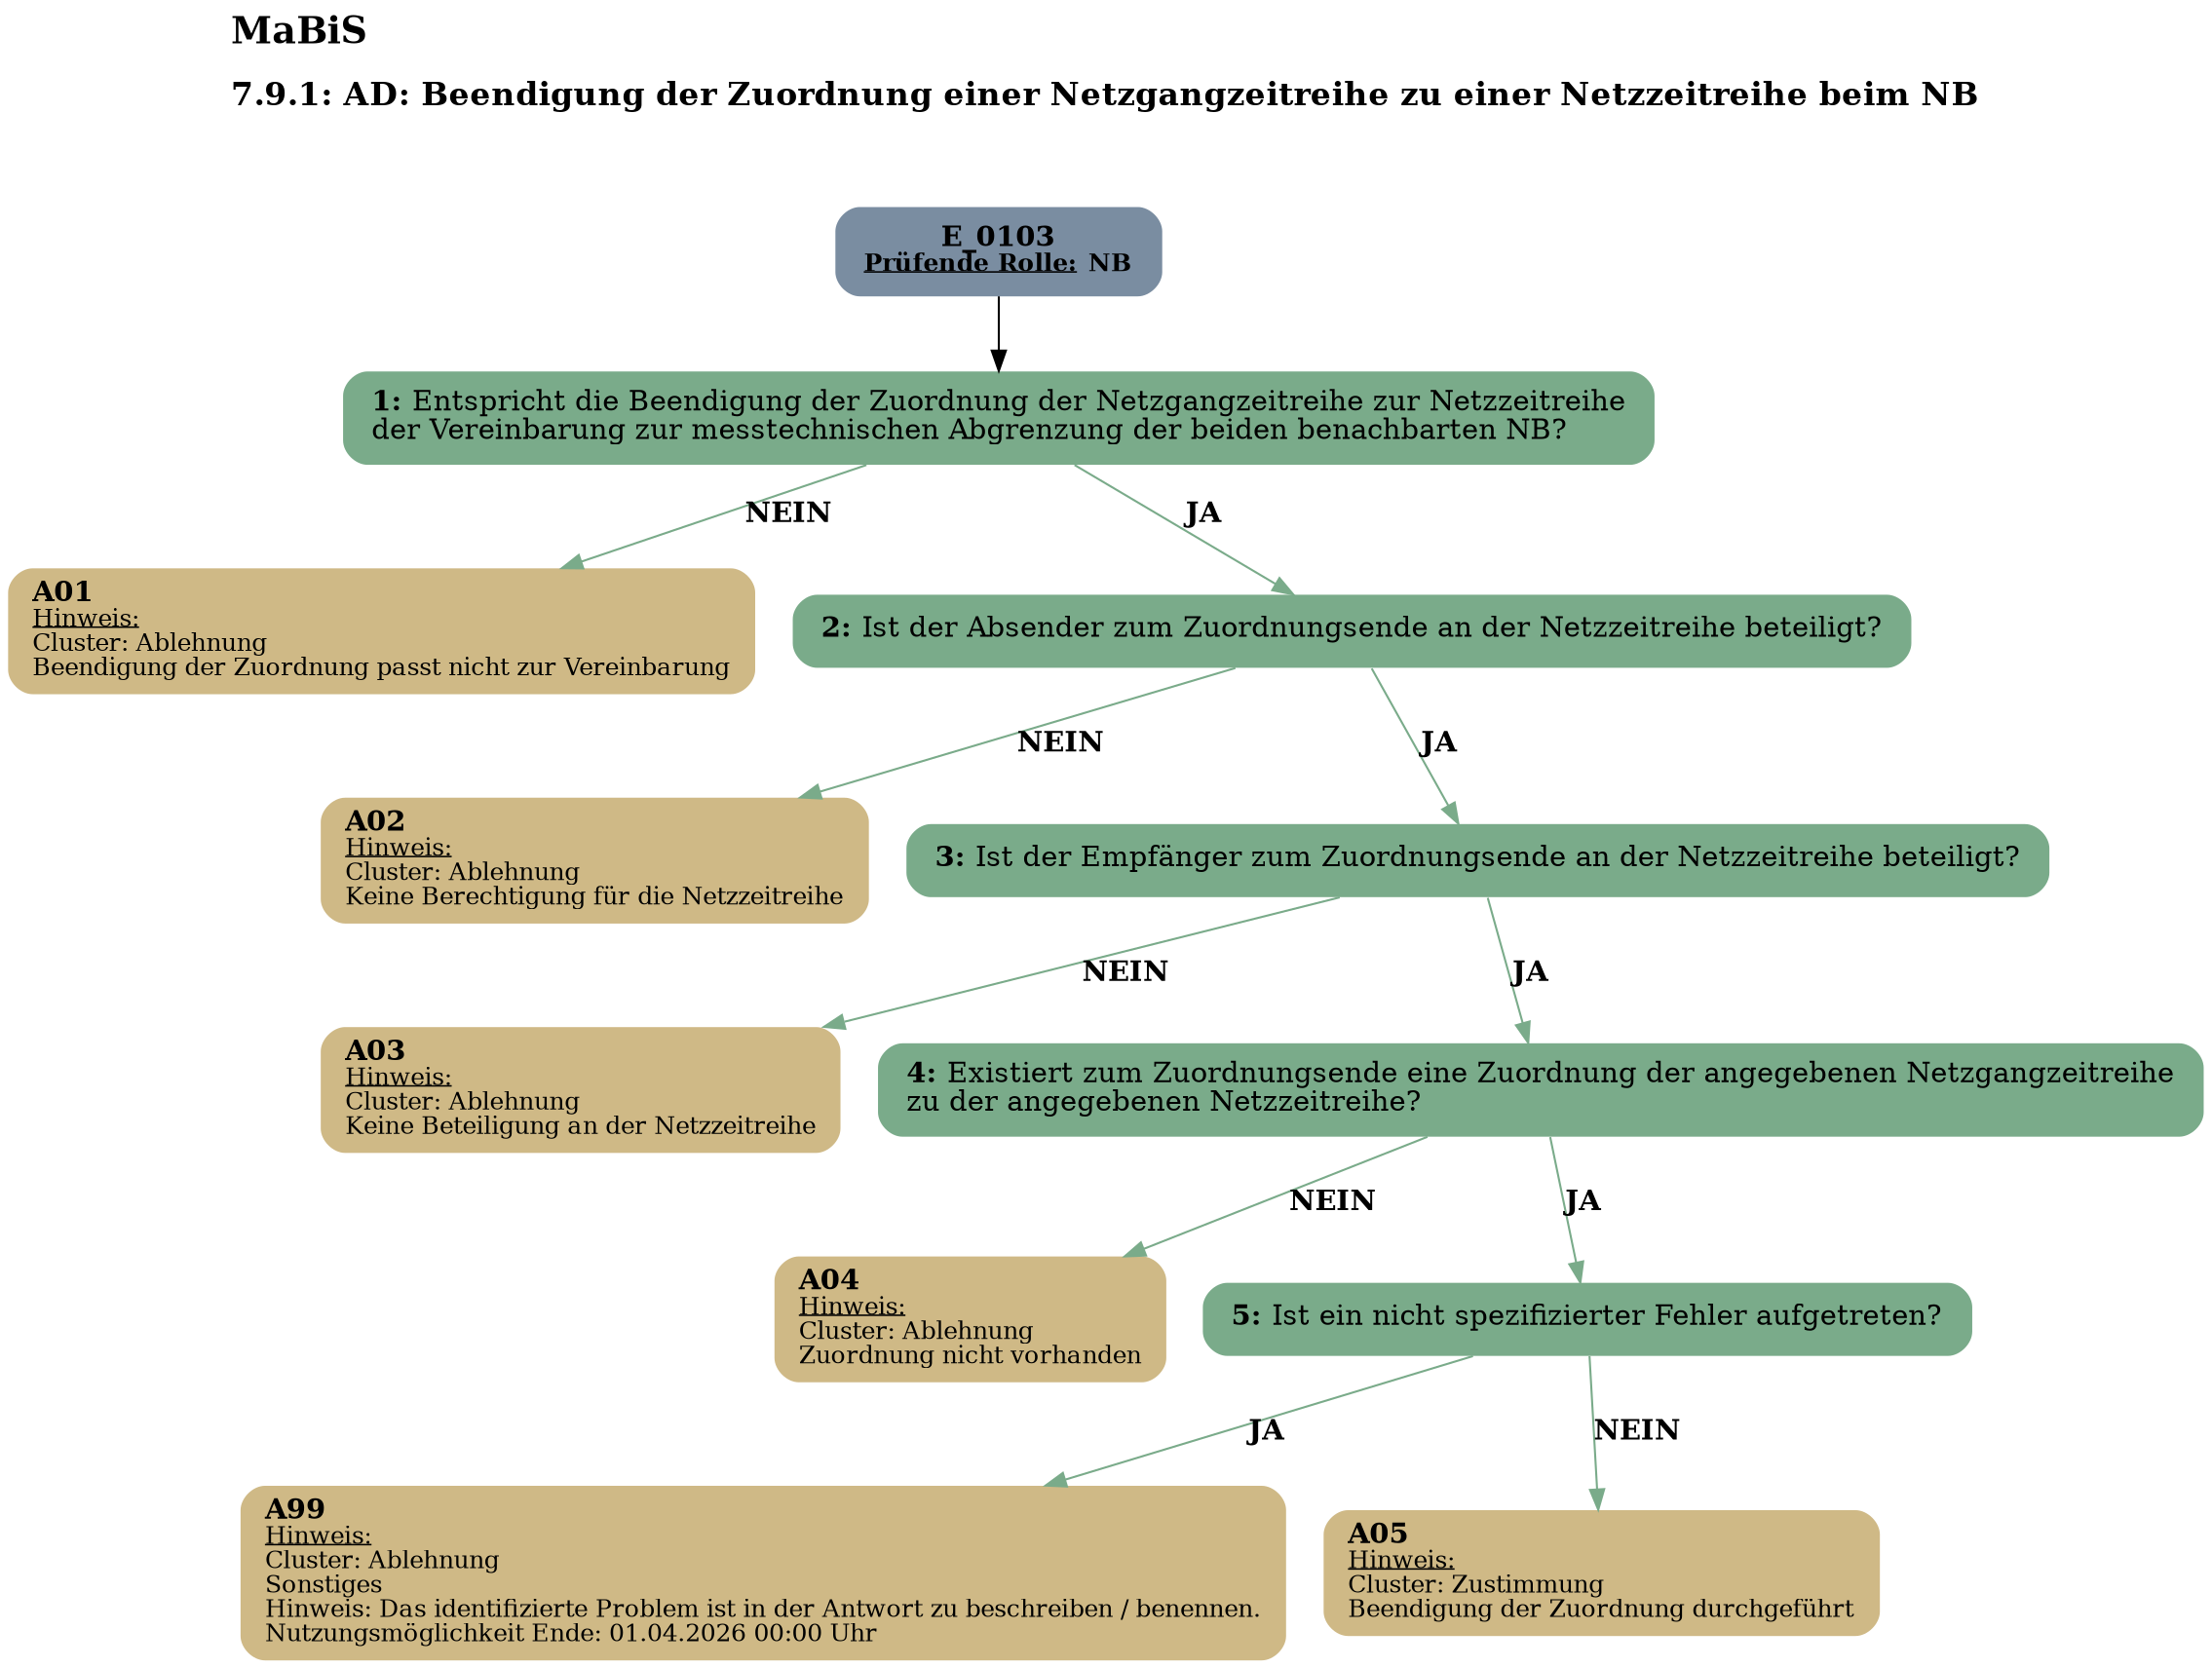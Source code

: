digraph D {
    labelloc="t";
    label=<<B><FONT POINT-SIZE="18">MaBiS</FONT></B><BR align="left"/><BR/><B><FONT POINT-SIZE="16">7.9.1: AD: Beendigung der Zuordnung einer Netzgangzeitreihe zu einer Netzzeitreihe beim NB</FONT></B><BR align="left"/><BR/><BR/><BR/>>;
    ratio="compress";
    concentrate=true;
    pack=true;
    rankdir=TB;
    packmode="array";
    size="20,20";
    "Start" [margin="0.2,0.12", shape=box, style="filled,rounded", penwidth=0.0, fillcolor="#7a8da1", label=<<B>E_0103</B><BR align="center"/><FONT point-size="12"><B><U>Prüfende Rolle:</U> NB</B></FONT><BR align="center"/>>];
    "1" [margin="0.2,0.12", shape=box, style="filled,rounded", penwidth=0.0, fillcolor="#7aab8a", label=<<B>1: </B>Entspricht die Beendigung der Zuordnung der Netzgangzeitreihe zur Netzzeitreihe<BR align="left"/>der Vereinbarung zur messtechnischen Abgrenzung der beiden benachbarten NB?<BR align="left"/>>];
    "A01" [margin="0.17,0.08", shape=box, style="filled,rounded", penwidth=0.0, fillcolor="#cfb986", label=<<B>A01</B><BR align="left"/><FONT point-size="12"><U>Hinweis:</U><BR align="left"/>Cluster: Ablehnung<BR align="left"/>Beendigung der Zuordnung passt nicht zur Vereinbarung<BR align="left"/></FONT>>];
    "2" [margin="0.2,0.12", shape=box, style="filled,rounded", penwidth=0.0, fillcolor="#7aab8a", label=<<B>2: </B>Ist der Absender zum Zuordnungsende an der Netzzeitreihe beteiligt?<BR align="left"/>>];
    "A02" [margin="0.17,0.08", shape=box, style="filled,rounded", penwidth=0.0, fillcolor="#cfb986", label=<<B>A02</B><BR align="left"/><FONT point-size="12"><U>Hinweis:</U><BR align="left"/>Cluster: Ablehnung<BR align="left"/>Keine Berechtigung für die Netzzeitreihe<BR align="left"/></FONT>>];
    "3" [margin="0.2,0.12", shape=box, style="filled,rounded", penwidth=0.0, fillcolor="#7aab8a", label=<<B>3: </B>Ist der Empfänger zum Zuordnungsende an der Netzzeitreihe beteiligt?<BR align="left"/>>];
    "A03" [margin="0.17,0.08", shape=box, style="filled,rounded", penwidth=0.0, fillcolor="#cfb986", label=<<B>A03</B><BR align="left"/><FONT point-size="12"><U>Hinweis:</U><BR align="left"/>Cluster: Ablehnung<BR align="left"/>Keine Beteiligung an der Netzzeitreihe<BR align="left"/></FONT>>];
    "4" [margin="0.2,0.12", shape=box, style="filled,rounded", penwidth=0.0, fillcolor="#7aab8a", label=<<B>4: </B>Existiert zum Zuordnungsende eine Zuordnung der angegebenen Netzgangzeitreihe<BR align="left"/>zu der angegebenen Netzzeitreihe?<BR align="left"/>>];
    "A04" [margin="0.17,0.08", shape=box, style="filled,rounded", penwidth=0.0, fillcolor="#cfb986", label=<<B>A04</B><BR align="left"/><FONT point-size="12"><U>Hinweis:</U><BR align="left"/>Cluster: Ablehnung<BR align="left"/>Zuordnung nicht vorhanden<BR align="left"/></FONT>>];
    "5" [margin="0.2,0.12", shape=box, style="filled,rounded", penwidth=0.0, fillcolor="#7aab8a", label=<<B>5: </B>Ist ein nicht spezifizierter Fehler aufgetreten?<BR align="left"/>>];
    "A99" [margin="0.17,0.08", shape=box, style="filled,rounded", penwidth=0.0, fillcolor="#cfb986", label=<<B>A99</B><BR align="left"/><FONT point-size="12"><U>Hinweis:</U><BR align="left"/>Cluster: Ablehnung<BR align="left"/>Sonstiges<BR align="left"/>Hinweis: Das identifizierte Problem ist in der Antwort zu beschreiben / benennen.<BR align="left"/>Nutzungsmöglichkeit Ende: 01.04.2026 00:00 Uhr<BR align="left"/></FONT>>];
    "A05" [margin="0.17,0.08", shape=box, style="filled,rounded", penwidth=0.0, fillcolor="#cfb986", label=<<B>A05</B><BR align="left"/><FONT point-size="12"><U>Hinweis:</U><BR align="left"/>Cluster: Zustimmung<BR align="left"/>Beendigung der Zuordnung durchgeführt<BR align="left"/></FONT>>];

    "Start" -> "1";
    "1" -> "A01" [label=<<B>NEIN</B>>, color="#7aab8a"];
    "1" -> "2" [label=<<B>JA</B>>, color="#7aab8a"];
    "2" -> "A02" [label=<<B>NEIN</B>>, color="#7aab8a"];
    "2" -> "3" [label=<<B>JA</B>>, color="#7aab8a"];
    "3" -> "A03" [label=<<B>NEIN</B>>, color="#7aab8a"];
    "3" -> "4" [label=<<B>JA</B>>, color="#7aab8a"];
    "4" -> "A04" [label=<<B>NEIN</B>>, color="#7aab8a"];
    "4" -> "5" [label=<<B>JA</B>>, color="#7aab8a"];
    "5" -> "A99" [label=<<B>JA</B>>, color="#7aab8a"];
    "5" -> "A05" [label=<<B>NEIN</B>>, color="#7aab8a"];

    bgcolor="transparent";
}
